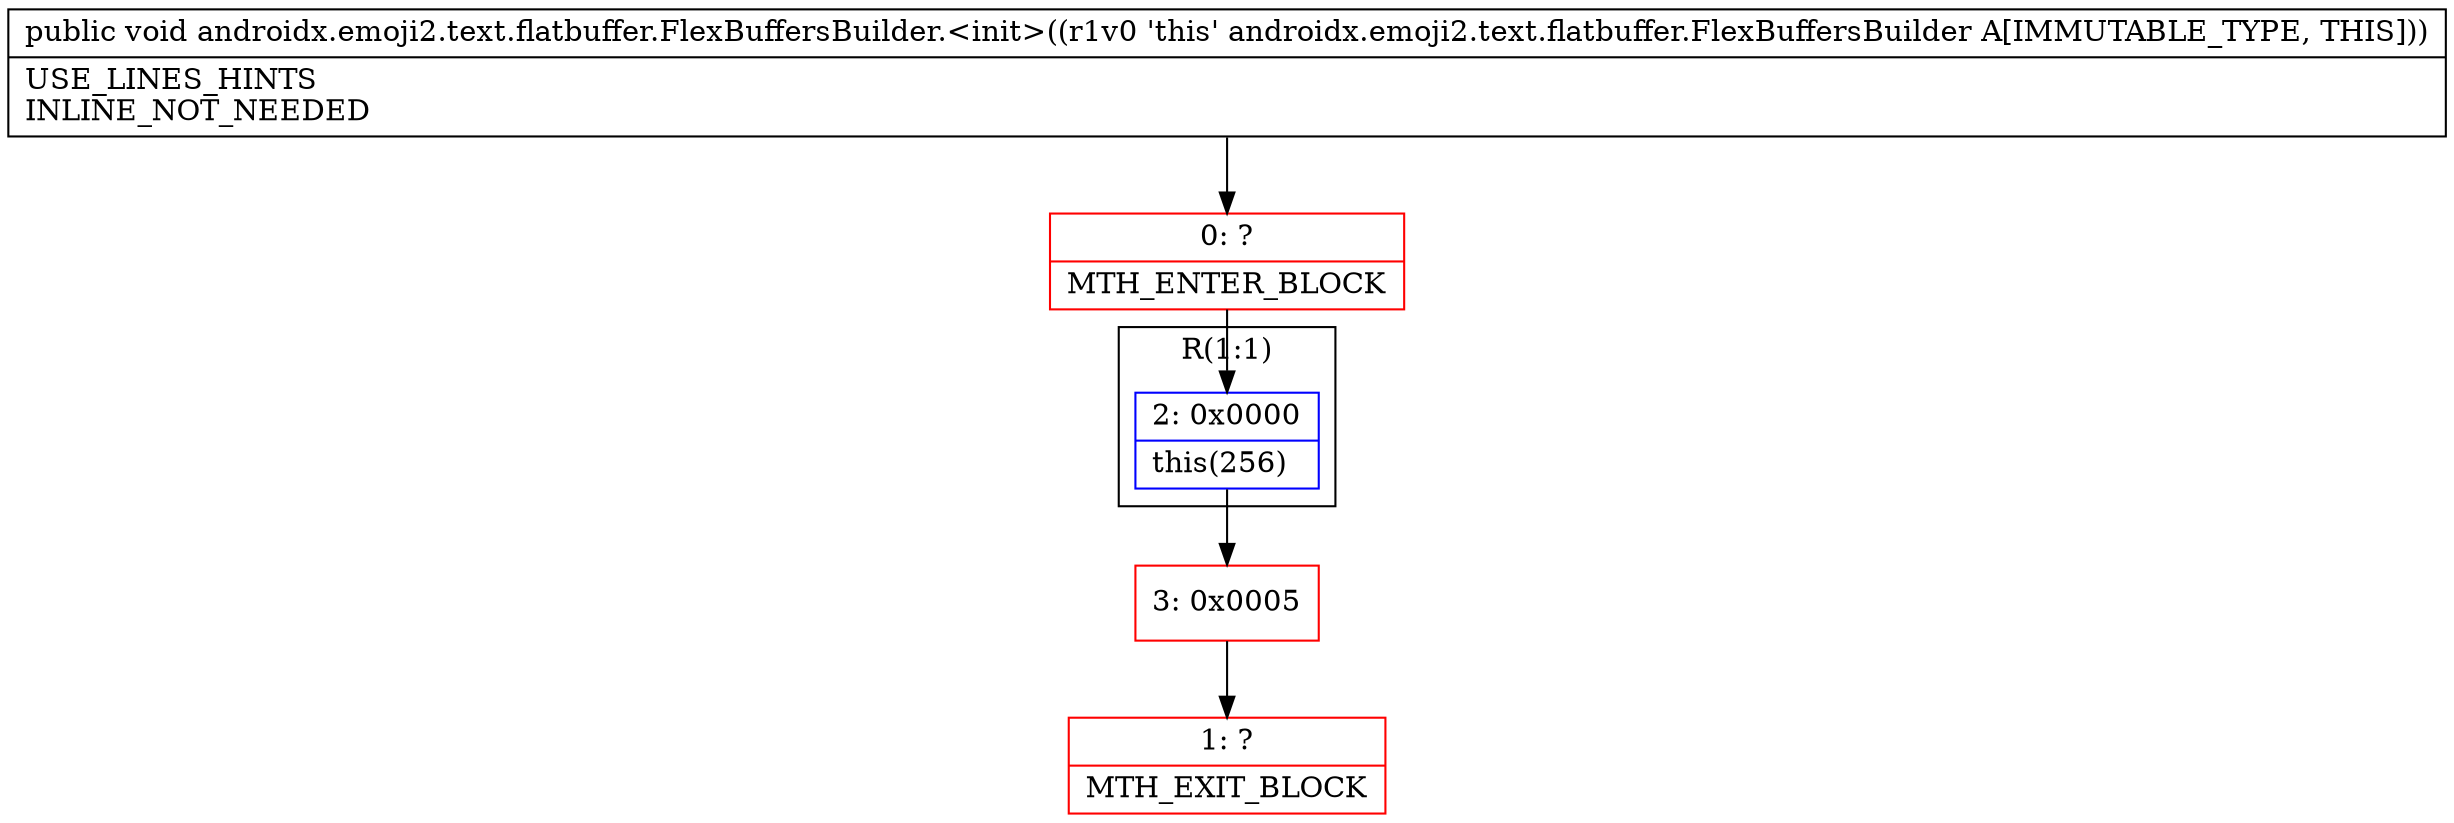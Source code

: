 digraph "CFG forandroidx.emoji2.text.flatbuffer.FlexBuffersBuilder.\<init\>()V" {
subgraph cluster_Region_2007263134 {
label = "R(1:1)";
node [shape=record,color=blue];
Node_2 [shape=record,label="{2\:\ 0x0000|this(256)\l}"];
}
Node_0 [shape=record,color=red,label="{0\:\ ?|MTH_ENTER_BLOCK\l}"];
Node_3 [shape=record,color=red,label="{3\:\ 0x0005}"];
Node_1 [shape=record,color=red,label="{1\:\ ?|MTH_EXIT_BLOCK\l}"];
MethodNode[shape=record,label="{public void androidx.emoji2.text.flatbuffer.FlexBuffersBuilder.\<init\>((r1v0 'this' androidx.emoji2.text.flatbuffer.FlexBuffersBuilder A[IMMUTABLE_TYPE, THIS]))  | USE_LINES_HINTS\lINLINE_NOT_NEEDED\l}"];
MethodNode -> Node_0;Node_2 -> Node_3;
Node_0 -> Node_2;
Node_3 -> Node_1;
}

